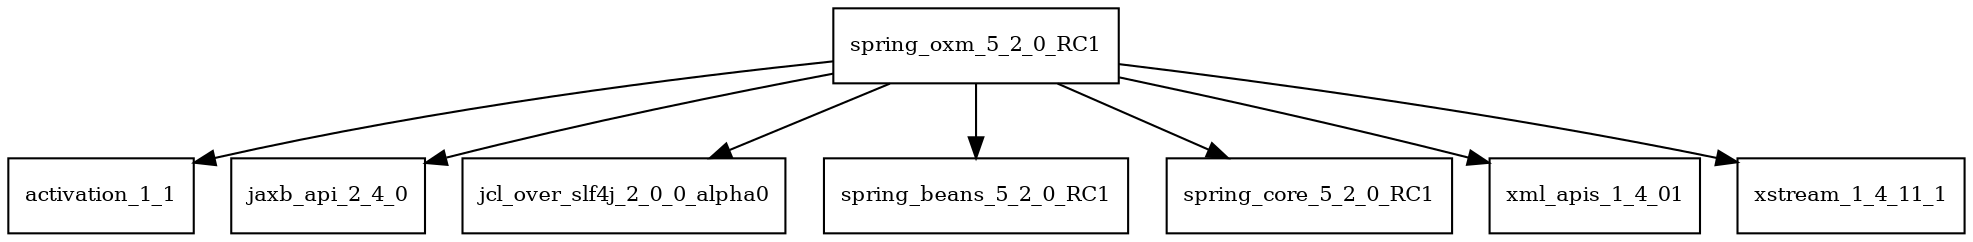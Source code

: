digraph spring_oxm_5_2_0_RC1_dependencies {
  node [shape = box, fontsize=10.0];
  spring_oxm_5_2_0_RC1 -> activation_1_1;
  spring_oxm_5_2_0_RC1 -> jaxb_api_2_4_0;
  spring_oxm_5_2_0_RC1 -> jcl_over_slf4j_2_0_0_alpha0;
  spring_oxm_5_2_0_RC1 -> spring_beans_5_2_0_RC1;
  spring_oxm_5_2_0_RC1 -> spring_core_5_2_0_RC1;
  spring_oxm_5_2_0_RC1 -> xml_apis_1_4_01;
  spring_oxm_5_2_0_RC1 -> xstream_1_4_11_1;
}
